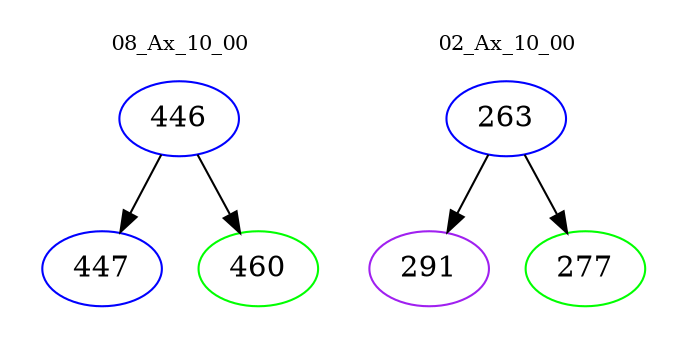 digraph{
subgraph cluster_0 {
color = white
label = "08_Ax_10_00";
fontsize=10;
T0_446 [label="446", color="blue"]
T0_446 -> T0_447 [color="black"]
T0_447 [label="447", color="blue"]
T0_446 -> T0_460 [color="black"]
T0_460 [label="460", color="green"]
}
subgraph cluster_1 {
color = white
label = "02_Ax_10_00";
fontsize=10;
T1_263 [label="263", color="blue"]
T1_263 -> T1_291 [color="black"]
T1_291 [label="291", color="purple"]
T1_263 -> T1_277 [color="black"]
T1_277 [label="277", color="green"]
}
}
